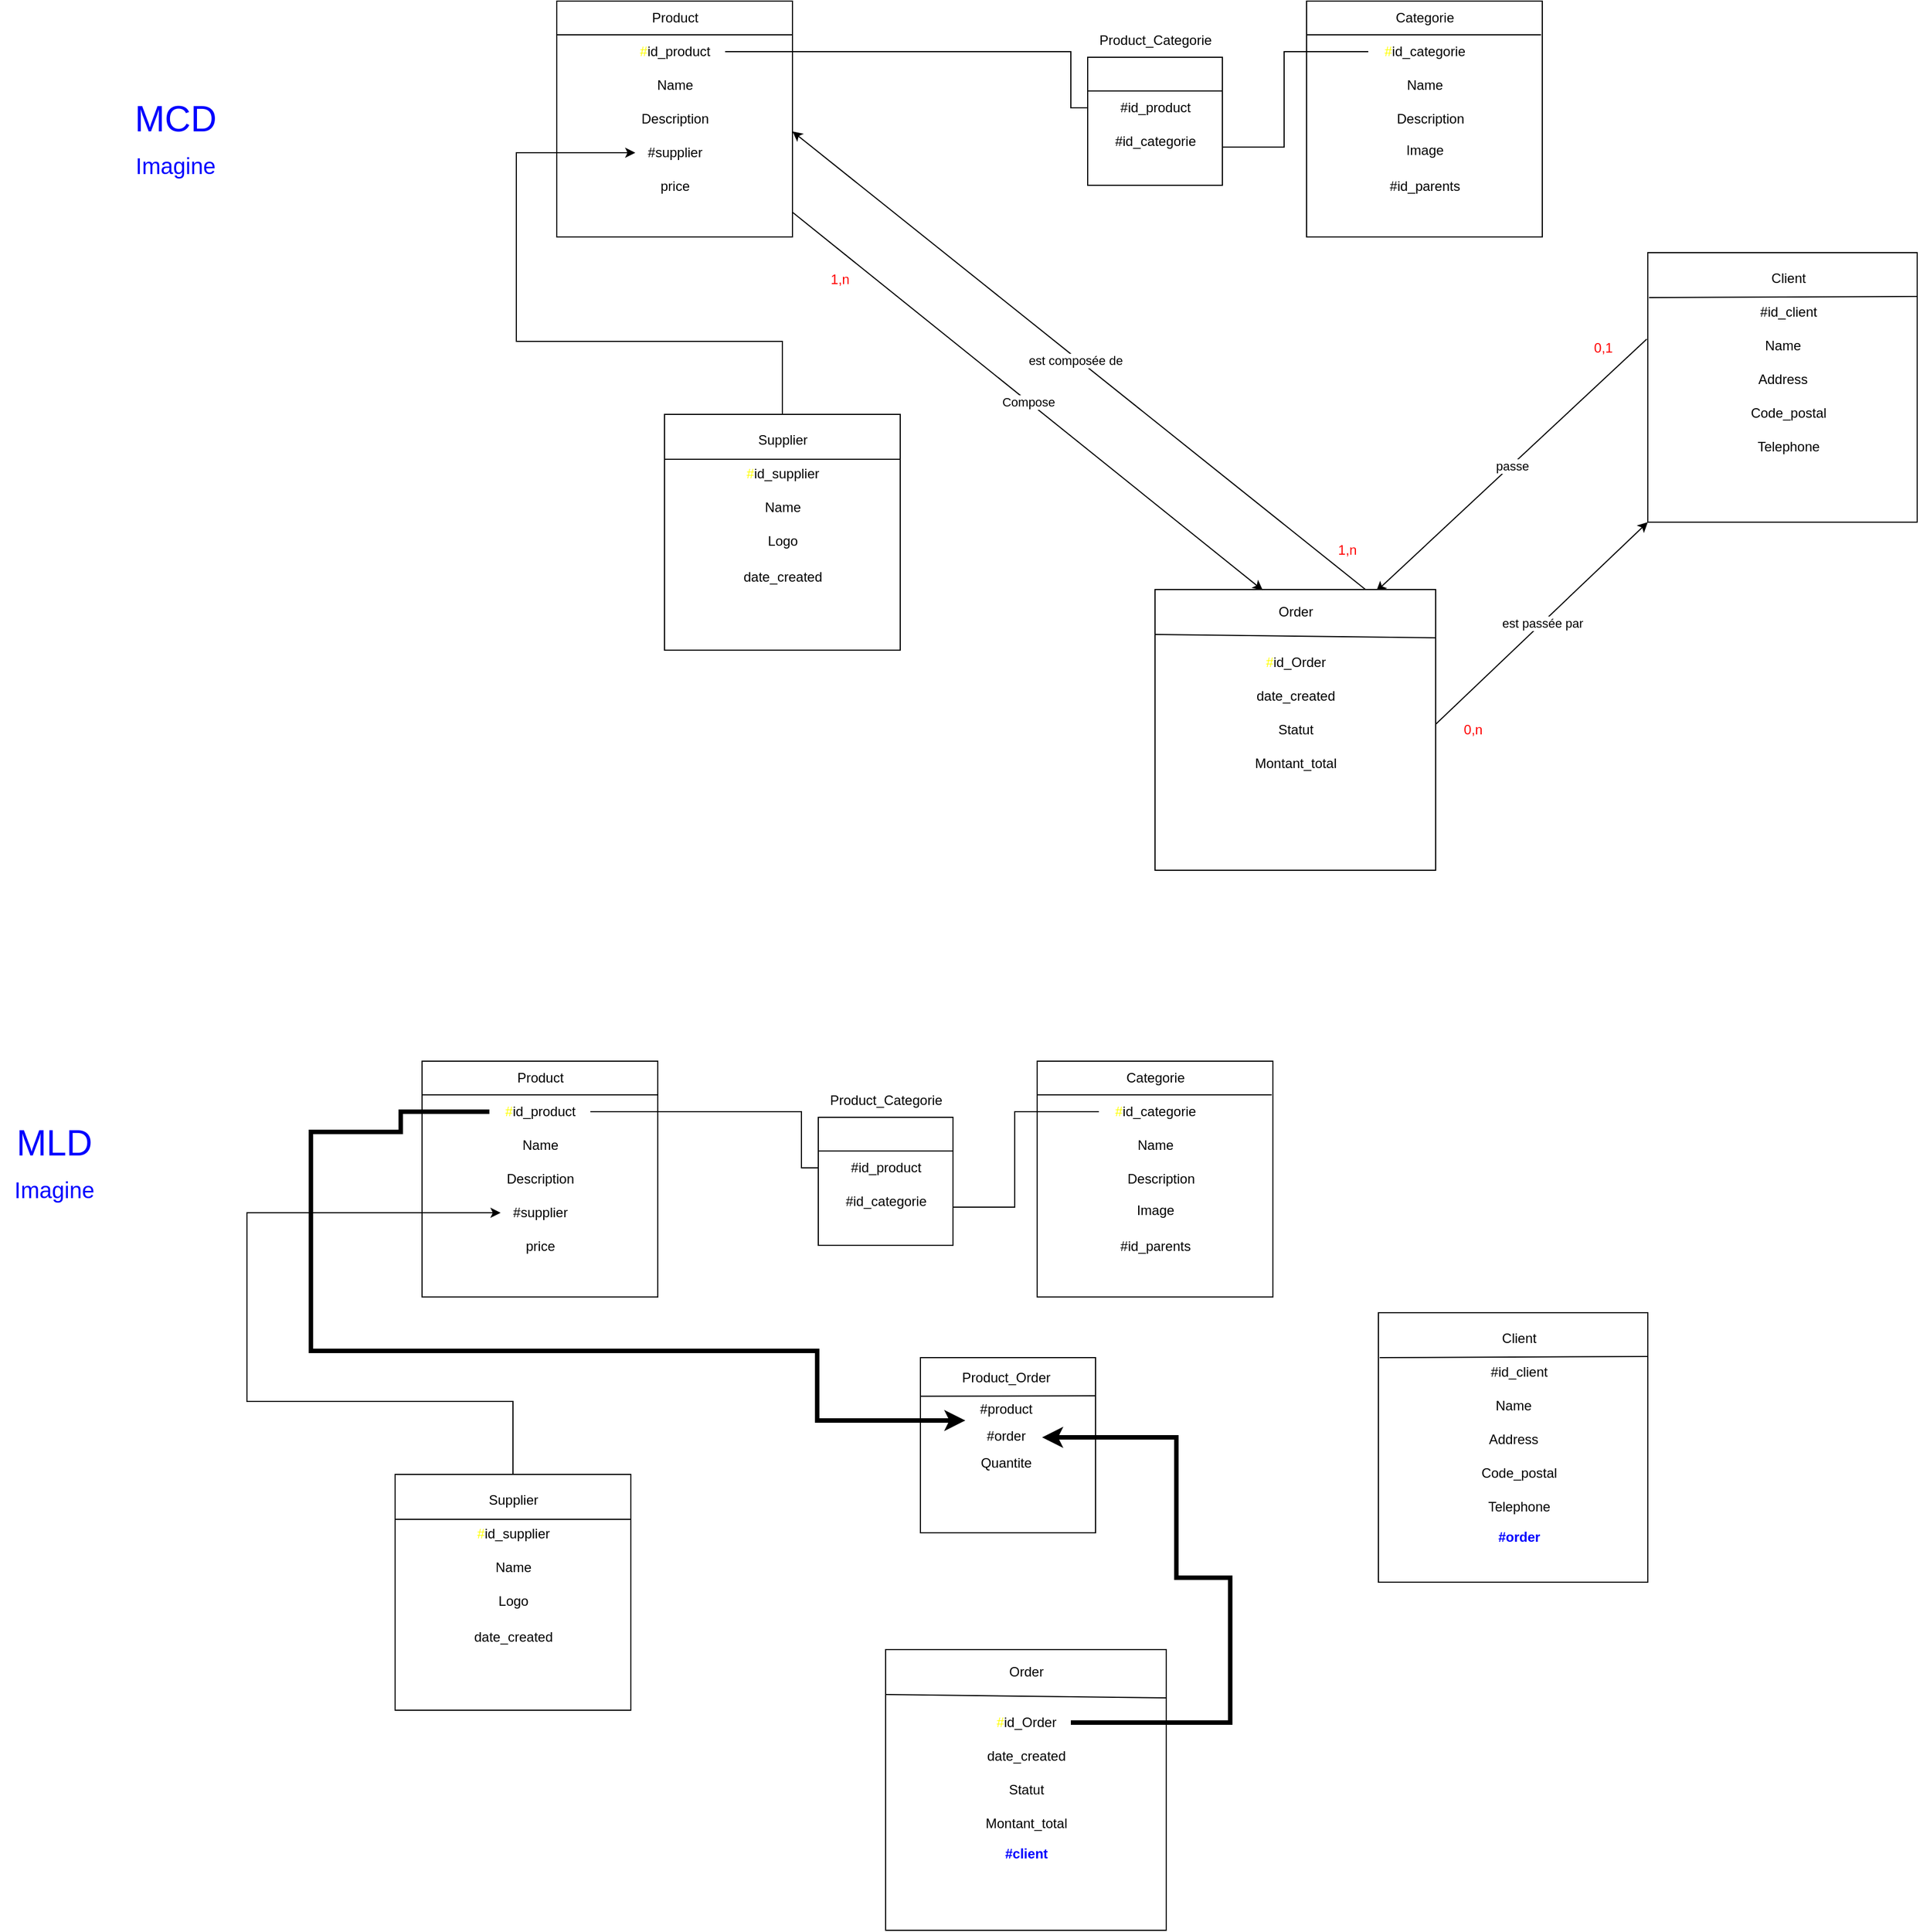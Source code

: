 <mxfile version="25.0.3">
  <diagram name="Page-1" id="c4acf3e9-155e-7222-9cf6-157b1a14988f">
    <mxGraphModel dx="3364" dy="1314" grid="1" gridSize="12" guides="1" tooltips="1" connect="1" arrows="1" fold="1" page="1" pageScale="1" pageWidth="850" pageHeight="1100" background="none" math="0" shadow="0">
      <root>
        <mxCell id="0" />
        <mxCell id="1" parent="0" />
        <mxCell id="okk9LlXBBBTzuP0fuX9N-227" value="&lt;font color=&quot;#0000ff&quot; style=&quot;font-size: 32px;&quot;&gt;MCD&lt;/font&gt;" style="text;html=1;align=center;verticalAlign=middle;resizable=0;points=[];autosize=1;strokeColor=none;fillColor=none;" parent="1" vertex="1">
          <mxGeometry x="-496" y="121" width="96" height="48" as="geometry" />
        </mxCell>
        <mxCell id="okk9LlXBBBTzuP0fuX9N-228" value="&lt;font color=&quot;#0000ff&quot; style=&quot;font-size: 20px;&quot;&gt;Imagine&lt;/font&gt;" style="text;html=1;align=center;verticalAlign=middle;resizable=0;points=[];autosize=1;strokeColor=none;fillColor=none;" parent="1" vertex="1">
          <mxGeometry x="-496" y="168" width="96" height="36" as="geometry" />
        </mxCell>
        <mxCell id="okk9LlXBBBTzuP0fuX9N-242" value="" style="group" parent="1" vertex="1" connectable="0">
          <mxGeometry x="-144" y="40" width="1248" height="774" as="geometry" />
        </mxCell>
        <mxCell id="okk9LlXBBBTzuP0fuX9N-20" value="" style="group" parent="okk9LlXBBBTzuP0fuX9N-242" vertex="1" connectable="0">
          <mxGeometry x="704" width="210" height="210" as="geometry" />
        </mxCell>
        <mxCell id="okk9LlXBBBTzuP0fuX9N-11" value="" style="whiteSpace=wrap;html=1;aspect=fixed;" parent="okk9LlXBBBTzuP0fuX9N-20" vertex="1">
          <mxGeometry width="210" height="210" as="geometry" />
        </mxCell>
        <mxCell id="okk9LlXBBBTzuP0fuX9N-12" value="" style="endArrow=none;html=1;rounded=0;exitX=0.995;exitY=0.143;exitDx=0;exitDy=0;exitPerimeter=0;" parent="okk9LlXBBBTzuP0fuX9N-20" source="okk9LlXBBBTzuP0fuX9N-11" edge="1">
          <mxGeometry width="50" height="50" relative="1" as="geometry">
            <mxPoint x="100" y="30" as="sourcePoint" />
            <mxPoint y="30" as="targetPoint" />
          </mxGeometry>
        </mxCell>
        <mxCell id="okk9LlXBBBTzuP0fuX9N-13" value="Categorie" style="text;html=1;align=center;verticalAlign=middle;resizable=0;points=[];autosize=1;strokeColor=none;fillColor=none;" parent="okk9LlXBBBTzuP0fuX9N-20" vertex="1">
          <mxGeometry x="65" width="80" height="30" as="geometry" />
        </mxCell>
        <mxCell id="okk9LlXBBBTzuP0fuX9N-14" value="&lt;font color=&quot;#ffff00&quot;&gt;#&lt;/font&gt;id_categorie" style="text;html=1;align=center;verticalAlign=middle;resizable=0;points=[];autosize=1;strokeColor=none;fillColor=none;" parent="okk9LlXBBBTzuP0fuX9N-20" vertex="1">
          <mxGeometry x="55" y="30" width="100" height="30" as="geometry" />
        </mxCell>
        <mxCell id="okk9LlXBBBTzuP0fuX9N-15" value="Name" style="text;html=1;align=center;verticalAlign=middle;resizable=0;points=[];autosize=1;strokeColor=none;fillColor=none;" parent="okk9LlXBBBTzuP0fuX9N-20" vertex="1">
          <mxGeometry x="75" y="60" width="60" height="30" as="geometry" />
        </mxCell>
        <mxCell id="okk9LlXBBBTzuP0fuX9N-16" value="Description" style="text;html=1;align=center;verticalAlign=middle;resizable=0;points=[];autosize=1;strokeColor=none;fillColor=none;" parent="okk9LlXBBBTzuP0fuX9N-20" vertex="1">
          <mxGeometry x="70" y="90" width="80" height="30" as="geometry" />
        </mxCell>
        <mxCell id="okk9LlXBBBTzuP0fuX9N-17" value="Image" style="text;html=1;align=center;verticalAlign=middle;resizable=0;points=[];autosize=1;strokeColor=none;fillColor=none;" parent="okk9LlXBBBTzuP0fuX9N-20" vertex="1">
          <mxGeometry x="75" y="118" width="60" height="30" as="geometry" />
        </mxCell>
        <mxCell id="okk9LlXBBBTzuP0fuX9N-18" value="#id_parents" style="text;html=1;align=center;verticalAlign=middle;resizable=0;points=[];autosize=1;strokeColor=none;fillColor=none;" parent="okk9LlXBBBTzuP0fuX9N-20" vertex="1">
          <mxGeometry x="60" y="150" width="90" height="30" as="geometry" />
        </mxCell>
        <mxCell id="okk9LlXBBBTzuP0fuX9N-21" value="" style="group" parent="okk9LlXBBBTzuP0fuX9N-242" vertex="1" connectable="0">
          <mxGeometry x="36" width="210" height="210" as="geometry" />
        </mxCell>
        <mxCell id="okk9LlXBBBTzuP0fuX9N-1" value="" style="whiteSpace=wrap;html=1;aspect=fixed;strokeColor=default;" parent="okk9LlXBBBTzuP0fuX9N-21" vertex="1">
          <mxGeometry width="210" height="210" as="geometry" />
        </mxCell>
        <mxCell id="okk9LlXBBBTzuP0fuX9N-2" value="Product" style="text;html=1;align=center;verticalAlign=middle;resizable=0;points=[];autosize=1;strokeColor=none;fillColor=none;" parent="okk9LlXBBBTzuP0fuX9N-21" vertex="1">
          <mxGeometry x="75" width="60" height="30" as="geometry" />
        </mxCell>
        <mxCell id="okk9LlXBBBTzuP0fuX9N-3" value="" style="endArrow=none;html=1;rounded=0;" parent="okk9LlXBBBTzuP0fuX9N-21" edge="1">
          <mxGeometry width="50" height="50" relative="1" as="geometry">
            <mxPoint y="30" as="sourcePoint" />
            <mxPoint x="210" y="30" as="targetPoint" />
          </mxGeometry>
        </mxCell>
        <mxCell id="okk9LlXBBBTzuP0fuX9N-4" value="&lt;font color=&quot;#ffff00&quot;&gt;#&lt;/font&gt;id_product" style="text;html=1;align=center;verticalAlign=middle;resizable=0;points=[];autosize=1;strokeColor=none;fillColor=none;" parent="okk9LlXBBBTzuP0fuX9N-21" vertex="1">
          <mxGeometry x="60" y="30" width="90" height="30" as="geometry" />
        </mxCell>
        <mxCell id="okk9LlXBBBTzuP0fuX9N-6" value="Name" style="text;html=1;align=center;verticalAlign=middle;resizable=0;points=[];autosize=1;strokeColor=none;fillColor=none;" parent="okk9LlXBBBTzuP0fuX9N-21" vertex="1">
          <mxGeometry x="75" y="60" width="60" height="30" as="geometry" />
        </mxCell>
        <mxCell id="okk9LlXBBBTzuP0fuX9N-7" value="Description" style="text;html=1;align=center;verticalAlign=middle;resizable=0;points=[];autosize=1;strokeColor=none;fillColor=none;" parent="okk9LlXBBBTzuP0fuX9N-21" vertex="1">
          <mxGeometry x="65" y="90" width="80" height="30" as="geometry" />
        </mxCell>
        <mxCell id="okk9LlXBBBTzuP0fuX9N-8" value="#supplier" style="text;html=1;align=center;verticalAlign=middle;resizable=0;points=[];autosize=1;strokeColor=none;fillColor=none;" parent="okk9LlXBBBTzuP0fuX9N-21" vertex="1">
          <mxGeometry x="70" y="120" width="70" height="30" as="geometry" />
        </mxCell>
        <mxCell id="okk9LlXBBBTzuP0fuX9N-9" value="price" style="text;html=1;align=center;verticalAlign=middle;resizable=0;points=[];autosize=1;strokeColor=none;fillColor=none;" parent="okk9LlXBBBTzuP0fuX9N-21" vertex="1">
          <mxGeometry x="80" y="150" width="50" height="30" as="geometry" />
        </mxCell>
        <mxCell id="okk9LlXBBBTzuP0fuX9N-57" value="" style="edgeStyle=orthogonalEdgeStyle;rounded=0;orthogonalLoop=1;jettySize=auto;html=1;" parent="okk9LlXBBBTzuP0fuX9N-242" source="okk9LlXBBBTzuP0fuX9N-40" target="okk9LlXBBBTzuP0fuX9N-8" edge="1">
          <mxGeometry relative="1" as="geometry">
            <mxPoint x="204" y="303" as="targetPoint" />
            <Array as="points">
              <mxPoint x="237" y="303" />
              <mxPoint y="303" />
              <mxPoint y="135" />
            </Array>
          </mxGeometry>
        </mxCell>
        <mxCell id="okk9LlXBBBTzuP0fuX9N-52" value="" style="edgeStyle=orthogonalEdgeStyle;rounded=0;orthogonalLoop=1;jettySize=auto;html=1;" parent="okk9LlXBBBTzuP0fuX9N-242" source="okk9LlXBBBTzuP0fuX9N-4" target="okk9LlXBBBTzuP0fuX9N-28" edge="1">
          <mxGeometry relative="1" as="geometry">
            <Array as="points">
              <mxPoint x="494" y="45" />
              <mxPoint x="494" y="95" />
            </Array>
          </mxGeometry>
        </mxCell>
        <mxCell id="okk9LlXBBBTzuP0fuX9N-54" value="" style="edgeStyle=orthogonalEdgeStyle;rounded=0;orthogonalLoop=1;jettySize=auto;html=1;" parent="okk9LlXBBBTzuP0fuX9N-242" source="okk9LlXBBBTzuP0fuX9N-14" target="okk9LlXBBBTzuP0fuX9N-29" edge="1">
          <mxGeometry relative="1" as="geometry">
            <Array as="points">
              <mxPoint x="684" y="45" />
              <mxPoint x="684" y="130" />
            </Array>
          </mxGeometry>
        </mxCell>
        <mxCell id="okk9LlXBBBTzuP0fuX9N-73" value="" style="endArrow=classic;html=1;rounded=0;entryX=0.788;entryY=0.007;entryDx=0;entryDy=0;exitX=-0.004;exitY=0.321;exitDx=0;exitDy=0;entryPerimeter=0;exitPerimeter=0;" parent="okk9LlXBBBTzuP0fuX9N-242" source="okk9LlXBBBTzuP0fuX9N-45" target="okk9LlXBBBTzuP0fuX9N-65" edge="1">
          <mxGeometry relative="1" as="geometry">
            <mxPoint x="948" y="324" as="sourcePoint" />
            <mxPoint x="482" y="410" as="targetPoint" />
          </mxGeometry>
        </mxCell>
        <mxCell id="okk9LlXBBBTzuP0fuX9N-74" value="passe" style="edgeLabel;resizable=0;html=1;;align=center;verticalAlign=middle;" parent="okk9LlXBBBTzuP0fuX9N-73" connectable="0" vertex="1">
          <mxGeometry relative="1" as="geometry" />
        </mxCell>
        <mxCell id="okk9LlXBBBTzuP0fuX9N-76" value="" style="endArrow=classic;html=1;rounded=0;exitX=1;exitY=0;exitDx=0;exitDy=0;entryX=0;entryY=0.5;entryDx=0;entryDy=0;" parent="okk9LlXBBBTzuP0fuX9N-242" edge="1">
          <mxGeometry relative="1" as="geometry">
            <mxPoint x="819" y="644.0" as="sourcePoint" />
            <mxPoint x="1008" y="464" as="targetPoint" />
          </mxGeometry>
        </mxCell>
        <mxCell id="okk9LlXBBBTzuP0fuX9N-77" value="est passée par" style="edgeLabel;resizable=0;html=1;;align=center;verticalAlign=middle;" parent="okk9LlXBBBTzuP0fuX9N-76" connectable="0" vertex="1">
          <mxGeometry relative="1" as="geometry" />
        </mxCell>
        <mxCell id="okk9LlXBBBTzuP0fuX9N-181" value="" style="group" parent="okk9LlXBBBTzuP0fuX9N-242" vertex="1" connectable="0">
          <mxGeometry x="1008" y="224" width="240" height="240" as="geometry" />
        </mxCell>
        <mxCell id="okk9LlXBBBTzuP0fuX9N-45" value="" style="whiteSpace=wrap;html=1;aspect=fixed;" parent="okk9LlXBBBTzuP0fuX9N-181" vertex="1">
          <mxGeometry width="240" height="240" as="geometry" />
        </mxCell>
        <mxCell id="okk9LlXBBBTzuP0fuX9N-46" value="" style="endArrow=none;html=1;rounded=0;" parent="okk9LlXBBBTzuP0fuX9N-181" edge="1">
          <mxGeometry width="50" height="50" relative="1" as="geometry">
            <mxPoint x="1.05" y="40" as="sourcePoint" />
            <mxPoint x="240" y="39" as="targetPoint" />
          </mxGeometry>
        </mxCell>
        <mxCell id="okk9LlXBBBTzuP0fuX9N-47" value="Client" style="text;html=1;align=center;verticalAlign=middle;resizable=0;points=[];autosize=1;strokeColor=none;fillColor=none;" parent="okk9LlXBBBTzuP0fuX9N-181" vertex="1">
          <mxGeometry x="100" y="8" width="50" height="30" as="geometry" />
        </mxCell>
        <mxCell id="okk9LlXBBBTzuP0fuX9N-59" value="#id_client" style="text;html=1;align=center;verticalAlign=middle;resizable=0;points=[];autosize=1;strokeColor=none;fillColor=none;" parent="okk9LlXBBBTzuP0fuX9N-181" vertex="1">
          <mxGeometry x="90" y="38" width="70" height="30" as="geometry" />
        </mxCell>
        <mxCell id="okk9LlXBBBTzuP0fuX9N-60" value="Name" style="text;html=1;align=center;verticalAlign=middle;resizable=0;points=[];autosize=1;strokeColor=none;fillColor=none;" parent="okk9LlXBBBTzuP0fuX9N-181" vertex="1">
          <mxGeometry x="90" y="68" width="60" height="30" as="geometry" />
        </mxCell>
        <mxCell id="okk9LlXBBBTzuP0fuX9N-61" value="Address" style="text;html=1;align=center;verticalAlign=middle;resizable=0;points=[];autosize=1;strokeColor=none;fillColor=none;" parent="okk9LlXBBBTzuP0fuX9N-181" vertex="1">
          <mxGeometry x="85" y="98" width="70" height="30" as="geometry" />
        </mxCell>
        <mxCell id="okk9LlXBBBTzuP0fuX9N-62" value="Code_postal" style="text;html=1;align=center;verticalAlign=middle;resizable=0;points=[];autosize=1;strokeColor=none;fillColor=none;" parent="okk9LlXBBBTzuP0fuX9N-181" vertex="1">
          <mxGeometry x="80" y="128" width="90" height="30" as="geometry" />
        </mxCell>
        <mxCell id="okk9LlXBBBTzuP0fuX9N-64" value="Telephone" style="text;html=1;align=center;verticalAlign=middle;resizable=0;points=[];autosize=1;strokeColor=none;fillColor=none;" parent="okk9LlXBBBTzuP0fuX9N-181" vertex="1">
          <mxGeometry x="85" y="158" width="80" height="30" as="geometry" />
        </mxCell>
        <mxCell id="okk9LlXBBBTzuP0fuX9N-182" value="" style="group" parent="okk9LlXBBBTzuP0fuX9N-242" vertex="1" connectable="0">
          <mxGeometry x="132" y="368" width="210" height="210" as="geometry" />
        </mxCell>
        <mxCell id="okk9LlXBBBTzuP0fuX9N-37" value="" style="whiteSpace=wrap;html=1;aspect=fixed;" parent="okk9LlXBBBTzuP0fuX9N-182" vertex="1">
          <mxGeometry width="210" height="210" as="geometry" />
        </mxCell>
        <mxCell id="okk9LlXBBBTzuP0fuX9N-38" value="" style="endArrow=none;html=1;rounded=0;" parent="okk9LlXBBBTzuP0fuX9N-182" edge="1">
          <mxGeometry width="50" height="50" relative="1" as="geometry">
            <mxPoint x="210" y="40" as="sourcePoint" />
            <mxPoint x="210" y="40" as="targetPoint" />
            <Array as="points">
              <mxPoint y="40" />
            </Array>
          </mxGeometry>
        </mxCell>
        <mxCell id="okk9LlXBBBTzuP0fuX9N-39" value="Supplier" style="text;html=1;align=center;verticalAlign=middle;resizable=0;points=[];autosize=1;strokeColor=none;fillColor=none;" parent="okk9LlXBBBTzuP0fuX9N-182" vertex="1">
          <mxGeometry x="70" y="8" width="70" height="30" as="geometry" />
        </mxCell>
        <mxCell id="okk9LlXBBBTzuP0fuX9N-40" value="&lt;font color=&quot;#ffff00&quot;&gt;#&lt;/font&gt;id_supplier" style="text;html=1;align=center;verticalAlign=middle;resizable=0;points=[];autosize=1;strokeColor=none;fillColor=none;" parent="okk9LlXBBBTzuP0fuX9N-182" vertex="1">
          <mxGeometry x="60" y="38" width="90" height="30" as="geometry" />
        </mxCell>
        <mxCell id="okk9LlXBBBTzuP0fuX9N-42" value="Name" style="text;html=1;align=center;verticalAlign=middle;resizable=0;points=[];autosize=1;strokeColor=none;fillColor=none;" parent="okk9LlXBBBTzuP0fuX9N-182" vertex="1">
          <mxGeometry x="75" y="68" width="60" height="30" as="geometry" />
        </mxCell>
        <mxCell id="okk9LlXBBBTzuP0fuX9N-43" value="Logo" style="text;html=1;align=center;verticalAlign=middle;resizable=0;points=[];autosize=1;strokeColor=none;fillColor=none;" parent="okk9LlXBBBTzuP0fuX9N-182" vertex="1">
          <mxGeometry x="80" y="98" width="50" height="30" as="geometry" />
        </mxCell>
        <mxCell id="okk9LlXBBBTzuP0fuX9N-44" value="date_created" style="text;html=1;align=center;verticalAlign=middle;resizable=0;points=[];autosize=1;strokeColor=none;fillColor=none;" parent="okk9LlXBBBTzuP0fuX9N-182" vertex="1">
          <mxGeometry x="60" y="130" width="90" height="30" as="geometry" />
        </mxCell>
        <mxCell id="okk9LlXBBBTzuP0fuX9N-184" value="" style="group" parent="okk9LlXBBBTzuP0fuX9N-242" vertex="1" connectable="0">
          <mxGeometry x="569" y="524" width="250" height="250" as="geometry" />
        </mxCell>
        <mxCell id="okk9LlXBBBTzuP0fuX9N-65" value="" style="whiteSpace=wrap;html=1;aspect=fixed;" parent="okk9LlXBBBTzuP0fuX9N-184" vertex="1">
          <mxGeometry width="250" height="250" as="geometry" />
        </mxCell>
        <mxCell id="okk9LlXBBBTzuP0fuX9N-66" value="" style="endArrow=none;html=1;rounded=0;entryX=1;entryY=0.172;entryDx=0;entryDy=0;entryPerimeter=0;" parent="okk9LlXBBBTzuP0fuX9N-184" target="okk9LlXBBBTzuP0fuX9N-65" edge="1">
          <mxGeometry width="50" height="50" relative="1" as="geometry">
            <mxPoint y="40" as="sourcePoint" />
            <mxPoint x="250" y="39" as="targetPoint" />
          </mxGeometry>
        </mxCell>
        <mxCell id="okk9LlXBBBTzuP0fuX9N-67" value="Order" style="text;html=1;align=center;verticalAlign=middle;resizable=0;points=[];autosize=1;strokeColor=none;fillColor=none;" parent="okk9LlXBBBTzuP0fuX9N-184" vertex="1">
          <mxGeometry x="100" y="5" width="50" height="30" as="geometry" />
        </mxCell>
        <mxCell id="okk9LlXBBBTzuP0fuX9N-68" value="&lt;font color=&quot;#ffff00&quot;&gt;#&lt;/font&gt;id_Order" style="text;html=1;align=center;verticalAlign=middle;resizable=0;points=[];autosize=1;strokeColor=none;fillColor=none;" parent="okk9LlXBBBTzuP0fuX9N-184" vertex="1">
          <mxGeometry x="85" y="50" width="80" height="30" as="geometry" />
        </mxCell>
        <mxCell id="okk9LlXBBBTzuP0fuX9N-70" value="date_created" style="text;html=1;align=center;verticalAlign=middle;resizable=0;points=[];autosize=1;strokeColor=none;fillColor=none;" parent="okk9LlXBBBTzuP0fuX9N-184" vertex="1">
          <mxGeometry x="80" y="80" width="90" height="30" as="geometry" />
        </mxCell>
        <mxCell id="okk9LlXBBBTzuP0fuX9N-71" value="Statut" style="text;html=1;align=center;verticalAlign=middle;resizable=0;points=[];autosize=1;strokeColor=none;fillColor=none;" parent="okk9LlXBBBTzuP0fuX9N-184" vertex="1">
          <mxGeometry x="100" y="110" width="50" height="30" as="geometry" />
        </mxCell>
        <mxCell id="okk9LlXBBBTzuP0fuX9N-72" value="Montant_total" style="text;html=1;align=center;verticalAlign=middle;resizable=0;points=[];autosize=1;strokeColor=none;fillColor=none;" parent="okk9LlXBBBTzuP0fuX9N-184" vertex="1">
          <mxGeometry x="75" y="140" width="100" height="30" as="geometry" />
        </mxCell>
        <mxCell id="okk9LlXBBBTzuP0fuX9N-193" value="" style="endArrow=classic;html=1;rounded=0;entryX=-0.08;entryY=-0.144;entryDx=0;entryDy=0;entryPerimeter=0;" parent="okk9LlXBBBTzuP0fuX9N-242" target="okk9LlXBBBTzuP0fuX9N-67" edge="1">
          <mxGeometry relative="1" as="geometry">
            <mxPoint x="246" y="188" as="sourcePoint" />
            <mxPoint x="406" y="188" as="targetPoint" />
          </mxGeometry>
        </mxCell>
        <mxCell id="okk9LlXBBBTzuP0fuX9N-194" value="Compose" style="edgeLabel;resizable=0;html=1;;align=center;verticalAlign=middle;" parent="okk9LlXBBBTzuP0fuX9N-193" connectable="0" vertex="1">
          <mxGeometry relative="1" as="geometry" />
        </mxCell>
        <mxCell id="okk9LlXBBBTzuP0fuX9N-225" value="" style="endArrow=classic;html=1;rounded=0;entryX=-0.08;entryY=-0.144;entryDx=0;entryDy=0;entryPerimeter=0;exitX=0.75;exitY=0;exitDx=0;exitDy=0;" parent="okk9LlXBBBTzuP0fuX9N-242" source="okk9LlXBBBTzuP0fuX9N-65" edge="1">
          <mxGeometry relative="1" as="geometry">
            <mxPoint x="744" y="512" as="sourcePoint" />
            <mxPoint x="246" y="116" as="targetPoint" />
          </mxGeometry>
        </mxCell>
        <mxCell id="okk9LlXBBBTzuP0fuX9N-226" value="est composée de&amp;nbsp;&amp;nbsp;" style="edgeLabel;resizable=0;html=1;;align=center;verticalAlign=middle;" parent="okk9LlXBBBTzuP0fuX9N-225" connectable="0" vertex="1">
          <mxGeometry relative="1" as="geometry" />
        </mxCell>
        <mxCell id="okk9LlXBBBTzuP0fuX9N-240" value="" style="group" parent="okk9LlXBBBTzuP0fuX9N-242" vertex="1" connectable="0">
          <mxGeometry x="509" y="20" width="120" height="144" as="geometry" />
        </mxCell>
        <mxCell id="okk9LlXBBBTzuP0fuX9N-22" value="" style="rounded=0;whiteSpace=wrap;html=1;" parent="okk9LlXBBBTzuP0fuX9N-240" vertex="1">
          <mxGeometry y="30" width="120" height="114" as="geometry" />
        </mxCell>
        <mxCell id="okk9LlXBBBTzuP0fuX9N-26" value="" style="endArrow=none;html=1;rounded=0;endSize=100;" parent="okk9LlXBBBTzuP0fuX9N-240" edge="1">
          <mxGeometry width="50" height="50" relative="1" as="geometry">
            <mxPoint y="60" as="sourcePoint" />
            <mxPoint x="120" y="60" as="targetPoint" />
          </mxGeometry>
        </mxCell>
        <mxCell id="okk9LlXBBBTzuP0fuX9N-27" value="Product_Categorie" style="text;html=1;align=center;verticalAlign=middle;resizable=0;points=[];autosize=1;strokeColor=none;fillColor=none;" parent="okk9LlXBBBTzuP0fuX9N-240" vertex="1">
          <mxGeometry width="120" height="30" as="geometry" />
        </mxCell>
        <mxCell id="okk9LlXBBBTzuP0fuX9N-28" value="#id_product" style="text;html=1;align=center;verticalAlign=middle;resizable=0;points=[];autosize=1;strokeColor=none;fillColor=none;" parent="okk9LlXBBBTzuP0fuX9N-240" vertex="1">
          <mxGeometry x="15" y="60" width="90" height="30" as="geometry" />
        </mxCell>
        <mxCell id="okk9LlXBBBTzuP0fuX9N-29" value="#id_categorie" style="text;html=1;align=center;verticalAlign=middle;resizable=0;points=[];autosize=1;strokeColor=none;fillColor=none;" parent="okk9LlXBBBTzuP0fuX9N-240" vertex="1">
          <mxGeometry x="10" y="90" width="100" height="30" as="geometry" />
        </mxCell>
        <mxCell id="okk9LlXBBBTzuP0fuX9N-311" value="0,n" style="text;html=1;align=center;verticalAlign=middle;resizable=0;points=[];autosize=1;strokeColor=none;fillColor=none;fontColor=#FF0000;" parent="okk9LlXBBBTzuP0fuX9N-242" vertex="1">
          <mxGeometry x="828" y="637" width="48" height="24" as="geometry" />
        </mxCell>
        <mxCell id="okk9LlXBBBTzuP0fuX9N-312" value="1,n" style="text;html=1;align=center;verticalAlign=middle;resizable=0;points=[];autosize=1;strokeColor=none;fillColor=none;fontColor=#FF0000;" parent="okk9LlXBBBTzuP0fuX9N-242" vertex="1">
          <mxGeometry x="264" y="236" width="48" height="24" as="geometry" />
        </mxCell>
        <mxCell id="okk9LlXBBBTzuP0fuX9N-310" value="0,1" style="text;html=1;align=center;verticalAlign=middle;resizable=0;points=[];autosize=1;strokeColor=none;fillColor=none;fontColor=#FF0000;" parent="1" vertex="1">
          <mxGeometry x="800" y="337" width="48" height="24" as="geometry" />
        </mxCell>
        <mxCell id="okk9LlXBBBTzuP0fuX9N-313" value="&lt;font color=&quot;#ff0000&quot;&gt;1,n&lt;/font&gt;" style="text;html=1;align=center;verticalAlign=middle;resizable=0;points=[];autosize=1;strokeColor=none;fillColor=none;" parent="1" vertex="1">
          <mxGeometry x="572" y="517" width="48" height="24" as="geometry" />
        </mxCell>
        <mxCell id="okk9LlXBBBTzuP0fuX9N-243" value="" style="group;movable=1;resizable=1;rotatable=1;deletable=1;editable=1;locked=0;connectable=1;" parent="1" vertex="1" connectable="0">
          <mxGeometry x="-384" y="984" width="1248" height="774" as="geometry" />
        </mxCell>
        <mxCell id="okk9LlXBBBTzuP0fuX9N-244" value="" style="group" parent="okk9LlXBBBTzuP0fuX9N-243" vertex="1" connectable="0">
          <mxGeometry x="704" width="210" height="210" as="geometry" />
        </mxCell>
        <mxCell id="okk9LlXBBBTzuP0fuX9N-245" value="" style="whiteSpace=wrap;html=1;aspect=fixed;" parent="okk9LlXBBBTzuP0fuX9N-244" vertex="1">
          <mxGeometry width="210" height="210" as="geometry" />
        </mxCell>
        <mxCell id="okk9LlXBBBTzuP0fuX9N-246" value="" style="endArrow=none;html=1;rounded=0;exitX=0.995;exitY=0.143;exitDx=0;exitDy=0;exitPerimeter=0;" parent="okk9LlXBBBTzuP0fuX9N-244" source="okk9LlXBBBTzuP0fuX9N-245" edge="1">
          <mxGeometry width="50" height="50" relative="1" as="geometry">
            <mxPoint x="100" y="30" as="sourcePoint" />
            <mxPoint y="30" as="targetPoint" />
          </mxGeometry>
        </mxCell>
        <mxCell id="okk9LlXBBBTzuP0fuX9N-247" value="Categorie" style="text;html=1;align=center;verticalAlign=middle;resizable=0;points=[];autosize=1;strokeColor=none;fillColor=none;" parent="okk9LlXBBBTzuP0fuX9N-244" vertex="1">
          <mxGeometry x="65" width="80" height="30" as="geometry" />
        </mxCell>
        <mxCell id="okk9LlXBBBTzuP0fuX9N-248" value="&lt;font color=&quot;#ffff00&quot;&gt;#&lt;/font&gt;id_categorie" style="text;html=1;align=center;verticalAlign=middle;resizable=0;points=[];autosize=1;strokeColor=none;fillColor=none;" parent="okk9LlXBBBTzuP0fuX9N-244" vertex="1">
          <mxGeometry x="55" y="30" width="100" height="30" as="geometry" />
        </mxCell>
        <mxCell id="okk9LlXBBBTzuP0fuX9N-249" value="Name" style="text;html=1;align=center;verticalAlign=middle;resizable=0;points=[];autosize=1;strokeColor=none;fillColor=none;" parent="okk9LlXBBBTzuP0fuX9N-244" vertex="1">
          <mxGeometry x="75" y="60" width="60" height="30" as="geometry" />
        </mxCell>
        <mxCell id="okk9LlXBBBTzuP0fuX9N-250" value="Description" style="text;html=1;align=center;verticalAlign=middle;resizable=0;points=[];autosize=1;strokeColor=none;fillColor=none;" parent="okk9LlXBBBTzuP0fuX9N-244" vertex="1">
          <mxGeometry x="70" y="90" width="80" height="30" as="geometry" />
        </mxCell>
        <mxCell id="okk9LlXBBBTzuP0fuX9N-251" value="Image" style="text;html=1;align=center;verticalAlign=middle;resizable=0;points=[];autosize=1;strokeColor=none;fillColor=none;" parent="okk9LlXBBBTzuP0fuX9N-244" vertex="1">
          <mxGeometry x="75" y="118" width="60" height="30" as="geometry" />
        </mxCell>
        <mxCell id="okk9LlXBBBTzuP0fuX9N-252" value="#id_parents" style="text;html=1;align=center;verticalAlign=middle;resizable=0;points=[];autosize=1;strokeColor=none;fillColor=none;" parent="okk9LlXBBBTzuP0fuX9N-244" vertex="1">
          <mxGeometry x="60" y="150" width="90" height="30" as="geometry" />
        </mxCell>
        <mxCell id="okk9LlXBBBTzuP0fuX9N-253" value="" style="group" parent="okk9LlXBBBTzuP0fuX9N-243" vertex="1" connectable="0">
          <mxGeometry x="156" width="438" height="210" as="geometry" />
        </mxCell>
        <mxCell id="okk9LlXBBBTzuP0fuX9N-254" value="" style="whiteSpace=wrap;html=1;aspect=fixed;strokeColor=default;" parent="okk9LlXBBBTzuP0fuX9N-253" vertex="1">
          <mxGeometry width="210" height="210" as="geometry" />
        </mxCell>
        <mxCell id="okk9LlXBBBTzuP0fuX9N-255" value="Product" style="text;html=1;align=center;verticalAlign=middle;resizable=0;points=[];autosize=1;strokeColor=none;fillColor=none;" parent="okk9LlXBBBTzuP0fuX9N-253" vertex="1">
          <mxGeometry x="75" width="60" height="30" as="geometry" />
        </mxCell>
        <mxCell id="okk9LlXBBBTzuP0fuX9N-256" value="" style="endArrow=none;html=1;rounded=0;" parent="okk9LlXBBBTzuP0fuX9N-253" edge="1">
          <mxGeometry width="50" height="50" relative="1" as="geometry">
            <mxPoint y="30" as="sourcePoint" />
            <mxPoint x="210" y="30" as="targetPoint" />
          </mxGeometry>
        </mxCell>
        <mxCell id="okk9LlXBBBTzuP0fuX9N-257" value="&lt;font color=&quot;#ffff00&quot;&gt;#&lt;/font&gt;id_product" style="text;html=1;align=center;verticalAlign=middle;resizable=0;points=[];autosize=1;strokeColor=none;fillColor=none;" parent="okk9LlXBBBTzuP0fuX9N-253" vertex="1">
          <mxGeometry x="60" y="30" width="90" height="30" as="geometry" />
        </mxCell>
        <mxCell id="okk9LlXBBBTzuP0fuX9N-258" value="Name" style="text;html=1;align=center;verticalAlign=middle;resizable=0;points=[];autosize=1;strokeColor=none;fillColor=none;" parent="okk9LlXBBBTzuP0fuX9N-253" vertex="1">
          <mxGeometry x="75" y="60" width="60" height="30" as="geometry" />
        </mxCell>
        <mxCell id="okk9LlXBBBTzuP0fuX9N-259" value="Description" style="text;html=1;align=center;verticalAlign=middle;resizable=0;points=[];autosize=1;strokeColor=none;fillColor=none;" parent="okk9LlXBBBTzuP0fuX9N-253" vertex="1">
          <mxGeometry x="65" y="90" width="80" height="30" as="geometry" />
        </mxCell>
        <mxCell id="okk9LlXBBBTzuP0fuX9N-260" value="#supplier" style="text;html=1;align=center;verticalAlign=middle;resizable=0;points=[];autosize=1;strokeColor=none;fillColor=none;" parent="okk9LlXBBBTzuP0fuX9N-253" vertex="1">
          <mxGeometry x="70" y="120" width="70" height="30" as="geometry" />
        </mxCell>
        <mxCell id="okk9LlXBBBTzuP0fuX9N-261" value="price" style="text;html=1;align=center;verticalAlign=middle;resizable=0;points=[];autosize=1;strokeColor=none;fillColor=none;" parent="okk9LlXBBBTzuP0fuX9N-253" vertex="1">
          <mxGeometry x="80" y="150" width="50" height="30" as="geometry" />
        </mxCell>
        <mxCell id="okk9LlXBBBTzuP0fuX9N-262" value="" style="edgeStyle=orthogonalEdgeStyle;rounded=0;orthogonalLoop=1;jettySize=auto;html=1;" parent="okk9LlXBBBTzuP0fuX9N-243" source="okk9LlXBBBTzuP0fuX9N-282" target="okk9LlXBBBTzuP0fuX9N-260" edge="1">
          <mxGeometry relative="1" as="geometry">
            <mxPoint x="204" y="303" as="targetPoint" />
            <Array as="points">
              <mxPoint x="237" y="303" />
              <mxPoint y="303" />
              <mxPoint y="135" />
            </Array>
          </mxGeometry>
        </mxCell>
        <mxCell id="okk9LlXBBBTzuP0fuX9N-263" value="" style="edgeStyle=orthogonalEdgeStyle;rounded=0;orthogonalLoop=1;jettySize=auto;html=1;" parent="okk9LlXBBBTzuP0fuX9N-243" source="okk9LlXBBBTzuP0fuX9N-257" target="okk9LlXBBBTzuP0fuX9N-302" edge="1">
          <mxGeometry relative="1" as="geometry">
            <Array as="points">
              <mxPoint x="494" y="45" />
              <mxPoint x="494" y="95" />
            </Array>
          </mxGeometry>
        </mxCell>
        <mxCell id="okk9LlXBBBTzuP0fuX9N-264" value="" style="edgeStyle=orthogonalEdgeStyle;rounded=0;orthogonalLoop=1;jettySize=auto;html=1;" parent="okk9LlXBBBTzuP0fuX9N-243" source="okk9LlXBBBTzuP0fuX9N-248" target="okk9LlXBBBTzuP0fuX9N-303" edge="1">
          <mxGeometry relative="1" as="geometry">
            <Array as="points">
              <mxPoint x="684" y="45" />
              <mxPoint x="684" y="130" />
            </Array>
          </mxGeometry>
        </mxCell>
        <mxCell id="okk9LlXBBBTzuP0fuX9N-269" value="" style="group" parent="okk9LlXBBBTzuP0fuX9N-243" vertex="1" connectable="0">
          <mxGeometry x="1008" y="224" width="240" height="240" as="geometry" />
        </mxCell>
        <mxCell id="okk9LlXBBBTzuP0fuX9N-270" value="" style="whiteSpace=wrap;html=1;aspect=fixed;" parent="okk9LlXBBBTzuP0fuX9N-269" vertex="1">
          <mxGeometry width="240" height="240" as="geometry" />
        </mxCell>
        <mxCell id="okk9LlXBBBTzuP0fuX9N-271" value="" style="endArrow=none;html=1;rounded=0;" parent="okk9LlXBBBTzuP0fuX9N-269" edge="1">
          <mxGeometry width="50" height="50" relative="1" as="geometry">
            <mxPoint x="1.05" y="40" as="sourcePoint" />
            <mxPoint x="240" y="39" as="targetPoint" />
          </mxGeometry>
        </mxCell>
        <mxCell id="okk9LlXBBBTzuP0fuX9N-272" value="Client" style="text;html=1;align=center;verticalAlign=middle;resizable=0;points=[];autosize=1;strokeColor=none;fillColor=none;" parent="okk9LlXBBBTzuP0fuX9N-269" vertex="1">
          <mxGeometry x="100" y="8" width="50" height="30" as="geometry" />
        </mxCell>
        <mxCell id="okk9LlXBBBTzuP0fuX9N-273" value="#id_client" style="text;html=1;align=center;verticalAlign=middle;resizable=0;points=[];autosize=1;strokeColor=none;fillColor=none;" parent="okk9LlXBBBTzuP0fuX9N-269" vertex="1">
          <mxGeometry x="90" y="38" width="70" height="30" as="geometry" />
        </mxCell>
        <mxCell id="okk9LlXBBBTzuP0fuX9N-274" value="Name" style="text;html=1;align=center;verticalAlign=middle;resizable=0;points=[];autosize=1;strokeColor=none;fillColor=none;" parent="okk9LlXBBBTzuP0fuX9N-269" vertex="1">
          <mxGeometry x="90" y="68" width="60" height="30" as="geometry" />
        </mxCell>
        <mxCell id="okk9LlXBBBTzuP0fuX9N-275" value="Address" style="text;html=1;align=center;verticalAlign=middle;resizable=0;points=[];autosize=1;strokeColor=none;fillColor=none;" parent="okk9LlXBBBTzuP0fuX9N-269" vertex="1">
          <mxGeometry x="85" y="98" width="70" height="30" as="geometry" />
        </mxCell>
        <mxCell id="okk9LlXBBBTzuP0fuX9N-276" value="Code_postal" style="text;html=1;align=center;verticalAlign=middle;resizable=0;points=[];autosize=1;strokeColor=none;fillColor=none;" parent="okk9LlXBBBTzuP0fuX9N-269" vertex="1">
          <mxGeometry x="80" y="128" width="90" height="30" as="geometry" />
        </mxCell>
        <mxCell id="okk9LlXBBBTzuP0fuX9N-277" value="Telephone" style="text;html=1;align=center;verticalAlign=middle;resizable=0;points=[];autosize=1;strokeColor=none;fillColor=none;" parent="okk9LlXBBBTzuP0fuX9N-269" vertex="1">
          <mxGeometry x="85" y="158" width="80" height="30" as="geometry" />
        </mxCell>
        <mxCell id="N5Kuj0DLP7bmFbPRDqL--24" value="&lt;font color=&quot;#0000ff&quot;&gt;&lt;b&gt;#order&lt;/b&gt;&lt;/font&gt;" style="text;html=1;align=center;verticalAlign=middle;resizable=0;points=[];autosize=1;strokeColor=none;fillColor=none;" vertex="1" parent="okk9LlXBBBTzuP0fuX9N-269">
          <mxGeometry x="95" y="188" width="60" height="24" as="geometry" />
        </mxCell>
        <mxCell id="okk9LlXBBBTzuP0fuX9N-278" value="" style="group" parent="okk9LlXBBBTzuP0fuX9N-243" vertex="1" connectable="0">
          <mxGeometry x="132" y="368" width="210" height="210" as="geometry" />
        </mxCell>
        <mxCell id="okk9LlXBBBTzuP0fuX9N-279" value="" style="whiteSpace=wrap;html=1;aspect=fixed;" parent="okk9LlXBBBTzuP0fuX9N-278" vertex="1">
          <mxGeometry width="210" height="210" as="geometry" />
        </mxCell>
        <mxCell id="okk9LlXBBBTzuP0fuX9N-280" value="" style="endArrow=none;html=1;rounded=0;" parent="okk9LlXBBBTzuP0fuX9N-278" edge="1">
          <mxGeometry width="50" height="50" relative="1" as="geometry">
            <mxPoint x="210" y="40" as="sourcePoint" />
            <mxPoint x="210" y="40" as="targetPoint" />
            <Array as="points">
              <mxPoint y="40" />
            </Array>
          </mxGeometry>
        </mxCell>
        <mxCell id="okk9LlXBBBTzuP0fuX9N-281" value="Supplier" style="text;html=1;align=center;verticalAlign=middle;resizable=0;points=[];autosize=1;strokeColor=none;fillColor=none;" parent="okk9LlXBBBTzuP0fuX9N-278" vertex="1">
          <mxGeometry x="70" y="8" width="70" height="30" as="geometry" />
        </mxCell>
        <mxCell id="okk9LlXBBBTzuP0fuX9N-282" value="&lt;font color=&quot;#ffff00&quot;&gt;#&lt;/font&gt;id_supplier" style="text;html=1;align=center;verticalAlign=middle;resizable=0;points=[];autosize=1;strokeColor=none;fillColor=none;" parent="okk9LlXBBBTzuP0fuX9N-278" vertex="1">
          <mxGeometry x="60" y="38" width="90" height="30" as="geometry" />
        </mxCell>
        <mxCell id="okk9LlXBBBTzuP0fuX9N-283" value="Name" style="text;html=1;align=center;verticalAlign=middle;resizable=0;points=[];autosize=1;strokeColor=none;fillColor=none;" parent="okk9LlXBBBTzuP0fuX9N-278" vertex="1">
          <mxGeometry x="75" y="68" width="60" height="30" as="geometry" />
        </mxCell>
        <mxCell id="okk9LlXBBBTzuP0fuX9N-284" value="Logo" style="text;html=1;align=center;verticalAlign=middle;resizable=0;points=[];autosize=1;strokeColor=none;fillColor=none;" parent="okk9LlXBBBTzuP0fuX9N-278" vertex="1">
          <mxGeometry x="80" y="98" width="50" height="30" as="geometry" />
        </mxCell>
        <mxCell id="okk9LlXBBBTzuP0fuX9N-285" value="date_created" style="text;html=1;align=center;verticalAlign=middle;resizable=0;points=[];autosize=1;strokeColor=none;fillColor=none;" parent="okk9LlXBBBTzuP0fuX9N-278" vertex="1">
          <mxGeometry x="60" y="130" width="90" height="30" as="geometry" />
        </mxCell>
        <mxCell id="okk9LlXBBBTzuP0fuX9N-286" value="" style="group" parent="okk9LlXBBBTzuP0fuX9N-243" vertex="1" connectable="0">
          <mxGeometry x="569" y="524" width="250" height="250" as="geometry" />
        </mxCell>
        <mxCell id="okk9LlXBBBTzuP0fuX9N-287" value="" style="whiteSpace=wrap;html=1;aspect=fixed;" parent="okk9LlXBBBTzuP0fuX9N-286" vertex="1">
          <mxGeometry width="250" height="250" as="geometry" />
        </mxCell>
        <mxCell id="okk9LlXBBBTzuP0fuX9N-288" value="" style="endArrow=none;html=1;rounded=0;entryX=1;entryY=0.172;entryDx=0;entryDy=0;entryPerimeter=0;" parent="okk9LlXBBBTzuP0fuX9N-286" target="okk9LlXBBBTzuP0fuX9N-287" edge="1">
          <mxGeometry width="50" height="50" relative="1" as="geometry">
            <mxPoint y="40" as="sourcePoint" />
            <mxPoint x="250" y="39" as="targetPoint" />
          </mxGeometry>
        </mxCell>
        <mxCell id="okk9LlXBBBTzuP0fuX9N-289" value="Order" style="text;html=1;align=center;verticalAlign=middle;resizable=0;points=[];autosize=1;strokeColor=none;fillColor=none;" parent="okk9LlXBBBTzuP0fuX9N-286" vertex="1">
          <mxGeometry x="100" y="5" width="50" height="30" as="geometry" />
        </mxCell>
        <mxCell id="okk9LlXBBBTzuP0fuX9N-290" value="&lt;font color=&quot;#ffff00&quot;&gt;#&lt;/font&gt;id_Order" style="text;html=1;align=center;verticalAlign=middle;resizable=0;points=[];autosize=1;strokeColor=none;fillColor=none;" parent="okk9LlXBBBTzuP0fuX9N-286" vertex="1">
          <mxGeometry x="85" y="50" width="80" height="30" as="geometry" />
        </mxCell>
        <mxCell id="okk9LlXBBBTzuP0fuX9N-291" value="date_created" style="text;html=1;align=center;verticalAlign=middle;resizable=0;points=[];autosize=1;strokeColor=none;fillColor=none;" parent="okk9LlXBBBTzuP0fuX9N-286" vertex="1">
          <mxGeometry x="80" y="80" width="90" height="30" as="geometry" />
        </mxCell>
        <mxCell id="okk9LlXBBBTzuP0fuX9N-292" value="Statut" style="text;html=1;align=center;verticalAlign=middle;resizable=0;points=[];autosize=1;strokeColor=none;fillColor=none;" parent="okk9LlXBBBTzuP0fuX9N-286" vertex="1">
          <mxGeometry x="100" y="110" width="50" height="30" as="geometry" />
        </mxCell>
        <mxCell id="okk9LlXBBBTzuP0fuX9N-293" value="Montant_total" style="text;html=1;align=center;verticalAlign=middle;resizable=0;points=[];autosize=1;strokeColor=none;fillColor=none;" parent="okk9LlXBBBTzuP0fuX9N-286" vertex="1">
          <mxGeometry x="75" y="140" width="100" height="30" as="geometry" />
        </mxCell>
        <mxCell id="N5Kuj0DLP7bmFbPRDqL--23" value="&lt;b&gt;&lt;font color=&quot;#0000ff&quot;&gt;#client&lt;/font&gt;&lt;/b&gt;" style="text;html=1;align=center;verticalAlign=middle;resizable=0;points=[];autosize=1;strokeColor=none;fillColor=none;" vertex="1" parent="okk9LlXBBBTzuP0fuX9N-286">
          <mxGeometry x="95" y="170" width="60" height="24" as="geometry" />
        </mxCell>
        <mxCell id="okk9LlXBBBTzuP0fuX9N-298" value="" style="group" parent="okk9LlXBBBTzuP0fuX9N-243" vertex="1" connectable="0">
          <mxGeometry x="509" y="20" width="120" height="144" as="geometry" />
        </mxCell>
        <mxCell id="okk9LlXBBBTzuP0fuX9N-299" value="" style="rounded=0;whiteSpace=wrap;html=1;" parent="okk9LlXBBBTzuP0fuX9N-298" vertex="1">
          <mxGeometry y="30" width="120" height="114" as="geometry" />
        </mxCell>
        <mxCell id="okk9LlXBBBTzuP0fuX9N-300" value="" style="endArrow=none;html=1;rounded=0;endSize=100;" parent="okk9LlXBBBTzuP0fuX9N-298" edge="1">
          <mxGeometry width="50" height="50" relative="1" as="geometry">
            <mxPoint y="60" as="sourcePoint" />
            <mxPoint x="120" y="60" as="targetPoint" />
          </mxGeometry>
        </mxCell>
        <mxCell id="okk9LlXBBBTzuP0fuX9N-301" value="Product_Categorie" style="text;html=1;align=center;verticalAlign=middle;resizable=0;points=[];autosize=1;strokeColor=none;fillColor=none;" parent="okk9LlXBBBTzuP0fuX9N-298" vertex="1">
          <mxGeometry width="120" height="30" as="geometry" />
        </mxCell>
        <mxCell id="okk9LlXBBBTzuP0fuX9N-302" value="#id_product" style="text;html=1;align=center;verticalAlign=middle;resizable=0;points=[];autosize=1;strokeColor=none;fillColor=none;" parent="okk9LlXBBBTzuP0fuX9N-298" vertex="1">
          <mxGeometry x="15" y="60" width="90" height="30" as="geometry" />
        </mxCell>
        <mxCell id="okk9LlXBBBTzuP0fuX9N-303" value="#id_categorie" style="text;html=1;align=center;verticalAlign=middle;resizable=0;points=[];autosize=1;strokeColor=none;fillColor=none;" parent="okk9LlXBBBTzuP0fuX9N-298" vertex="1">
          <mxGeometry x="10" y="90" width="100" height="30" as="geometry" />
        </mxCell>
        <mxCell id="N5Kuj0DLP7bmFbPRDqL--20" value="" style="group" vertex="1" connectable="0" parent="okk9LlXBBBTzuP0fuX9N-243">
          <mxGeometry x="600" y="264" width="156" height="156" as="geometry" />
        </mxCell>
        <mxCell id="okk9LlXBBBTzuP0fuX9N-316" value="" style="whiteSpace=wrap;html=1;aspect=fixed;" parent="N5Kuj0DLP7bmFbPRDqL--20" vertex="1">
          <mxGeometry width="156" height="156" as="geometry" />
        </mxCell>
        <mxCell id="N5Kuj0DLP7bmFbPRDqL--1" value="" style="endArrow=none;html=1;rounded=0;" edge="1" parent="N5Kuj0DLP7bmFbPRDqL--20">
          <mxGeometry width="50" height="50" relative="1" as="geometry">
            <mxPoint y="34.43" as="sourcePoint" />
            <mxPoint x="156" y="34" as="targetPoint" />
          </mxGeometry>
        </mxCell>
        <mxCell id="N5Kuj0DLP7bmFbPRDqL--2" value="Product_Order" style="text;html=1;align=center;verticalAlign=middle;resizable=0;points=[];autosize=1;strokeColor=none;fillColor=none;" vertex="1" parent="N5Kuj0DLP7bmFbPRDqL--20">
          <mxGeometry x="22" y="6" width="108" height="24" as="geometry" />
        </mxCell>
        <mxCell id="N5Kuj0DLP7bmFbPRDqL--3" value="#product" style="text;html=1;align=center;verticalAlign=middle;resizable=0;points=[];autosize=1;strokeColor=none;fillColor=none;" vertex="1" parent="N5Kuj0DLP7bmFbPRDqL--20">
          <mxGeometry x="40" y="34" width="72" height="24" as="geometry" />
        </mxCell>
        <mxCell id="N5Kuj0DLP7bmFbPRDqL--4" value="#order" style="text;html=1;align=center;verticalAlign=middle;resizable=0;points=[];autosize=1;strokeColor=none;fillColor=none;" vertex="1" parent="N5Kuj0DLP7bmFbPRDqL--20">
          <mxGeometry x="46" y="58" width="60" height="24" as="geometry" />
        </mxCell>
        <mxCell id="N5Kuj0DLP7bmFbPRDqL--11" value="Quantite" style="text;html=1;align=center;verticalAlign=middle;resizable=0;points=[];autosize=1;strokeColor=none;fillColor=none;" vertex="1" parent="N5Kuj0DLP7bmFbPRDqL--20">
          <mxGeometry x="40" y="82" width="72" height="24" as="geometry" />
        </mxCell>
        <mxCell id="N5Kuj0DLP7bmFbPRDqL--22" value="" style="edgeStyle=orthogonalEdgeStyle;rounded=0;orthogonalLoop=1;jettySize=auto;html=1;entryX=1.04;entryY=0.542;entryDx=0;entryDy=0;entryPerimeter=0;strokeWidth=4;" edge="1" parent="okk9LlXBBBTzuP0fuX9N-243" source="okk9LlXBBBTzuP0fuX9N-290" target="N5Kuj0DLP7bmFbPRDqL--4">
          <mxGeometry relative="1" as="geometry">
            <mxPoint x="818.999" y="578" as="sourcePoint" />
            <mxPoint x="800.999" y="350.0" as="targetPoint" />
            <Array as="points">
              <mxPoint x="876" y="589" />
              <mxPoint x="876" y="460" />
              <mxPoint x="828" y="460" />
              <mxPoint x="828" y="335" />
            </Array>
          </mxGeometry>
        </mxCell>
        <mxCell id="N5Kuj0DLP7bmFbPRDqL--16" value="" style="edgeStyle=orthogonalEdgeStyle;rounded=0;orthogonalLoop=1;jettySize=auto;html=1;strokeWidth=4;" edge="1" parent="okk9LlXBBBTzuP0fuX9N-243" source="okk9LlXBBBTzuP0fuX9N-257" target="N5Kuj0DLP7bmFbPRDqL--3">
          <mxGeometry relative="1" as="geometry">
            <mxPoint x="137.28" y="48.0" as="sourcePoint" />
            <mxPoint x="569.002" y="319.756" as="targetPoint" />
            <Array as="points">
              <mxPoint x="137" y="45" />
              <mxPoint x="137" y="63" />
              <mxPoint x="57" y="63" />
              <mxPoint x="57" y="258" />
              <mxPoint x="508" y="258" />
              <mxPoint x="508" y="320" />
            </Array>
          </mxGeometry>
        </mxCell>
        <mxCell id="N5Kuj0DLP7bmFbPRDqL--25" value="&lt;font color=&quot;#0000ff&quot; style=&quot;font-size: 32px;&quot;&gt;MLD&lt;/font&gt;" style="text;html=1;align=center;verticalAlign=middle;resizable=0;points=[];autosize=1;strokeColor=none;fillColor=none;" vertex="1" parent="1">
          <mxGeometry x="-604" y="1033" width="96" height="48" as="geometry" />
        </mxCell>
        <mxCell id="N5Kuj0DLP7bmFbPRDqL--26" value="&lt;font color=&quot;#0000ff&quot; style=&quot;font-size: 20px;&quot;&gt;Imagine&lt;/font&gt;" style="text;html=1;align=center;verticalAlign=middle;resizable=0;points=[];autosize=1;strokeColor=none;fillColor=none;" vertex="1" parent="1">
          <mxGeometry x="-604" y="1080" width="96" height="36" as="geometry" />
        </mxCell>
      </root>
    </mxGraphModel>
  </diagram>
</mxfile>

